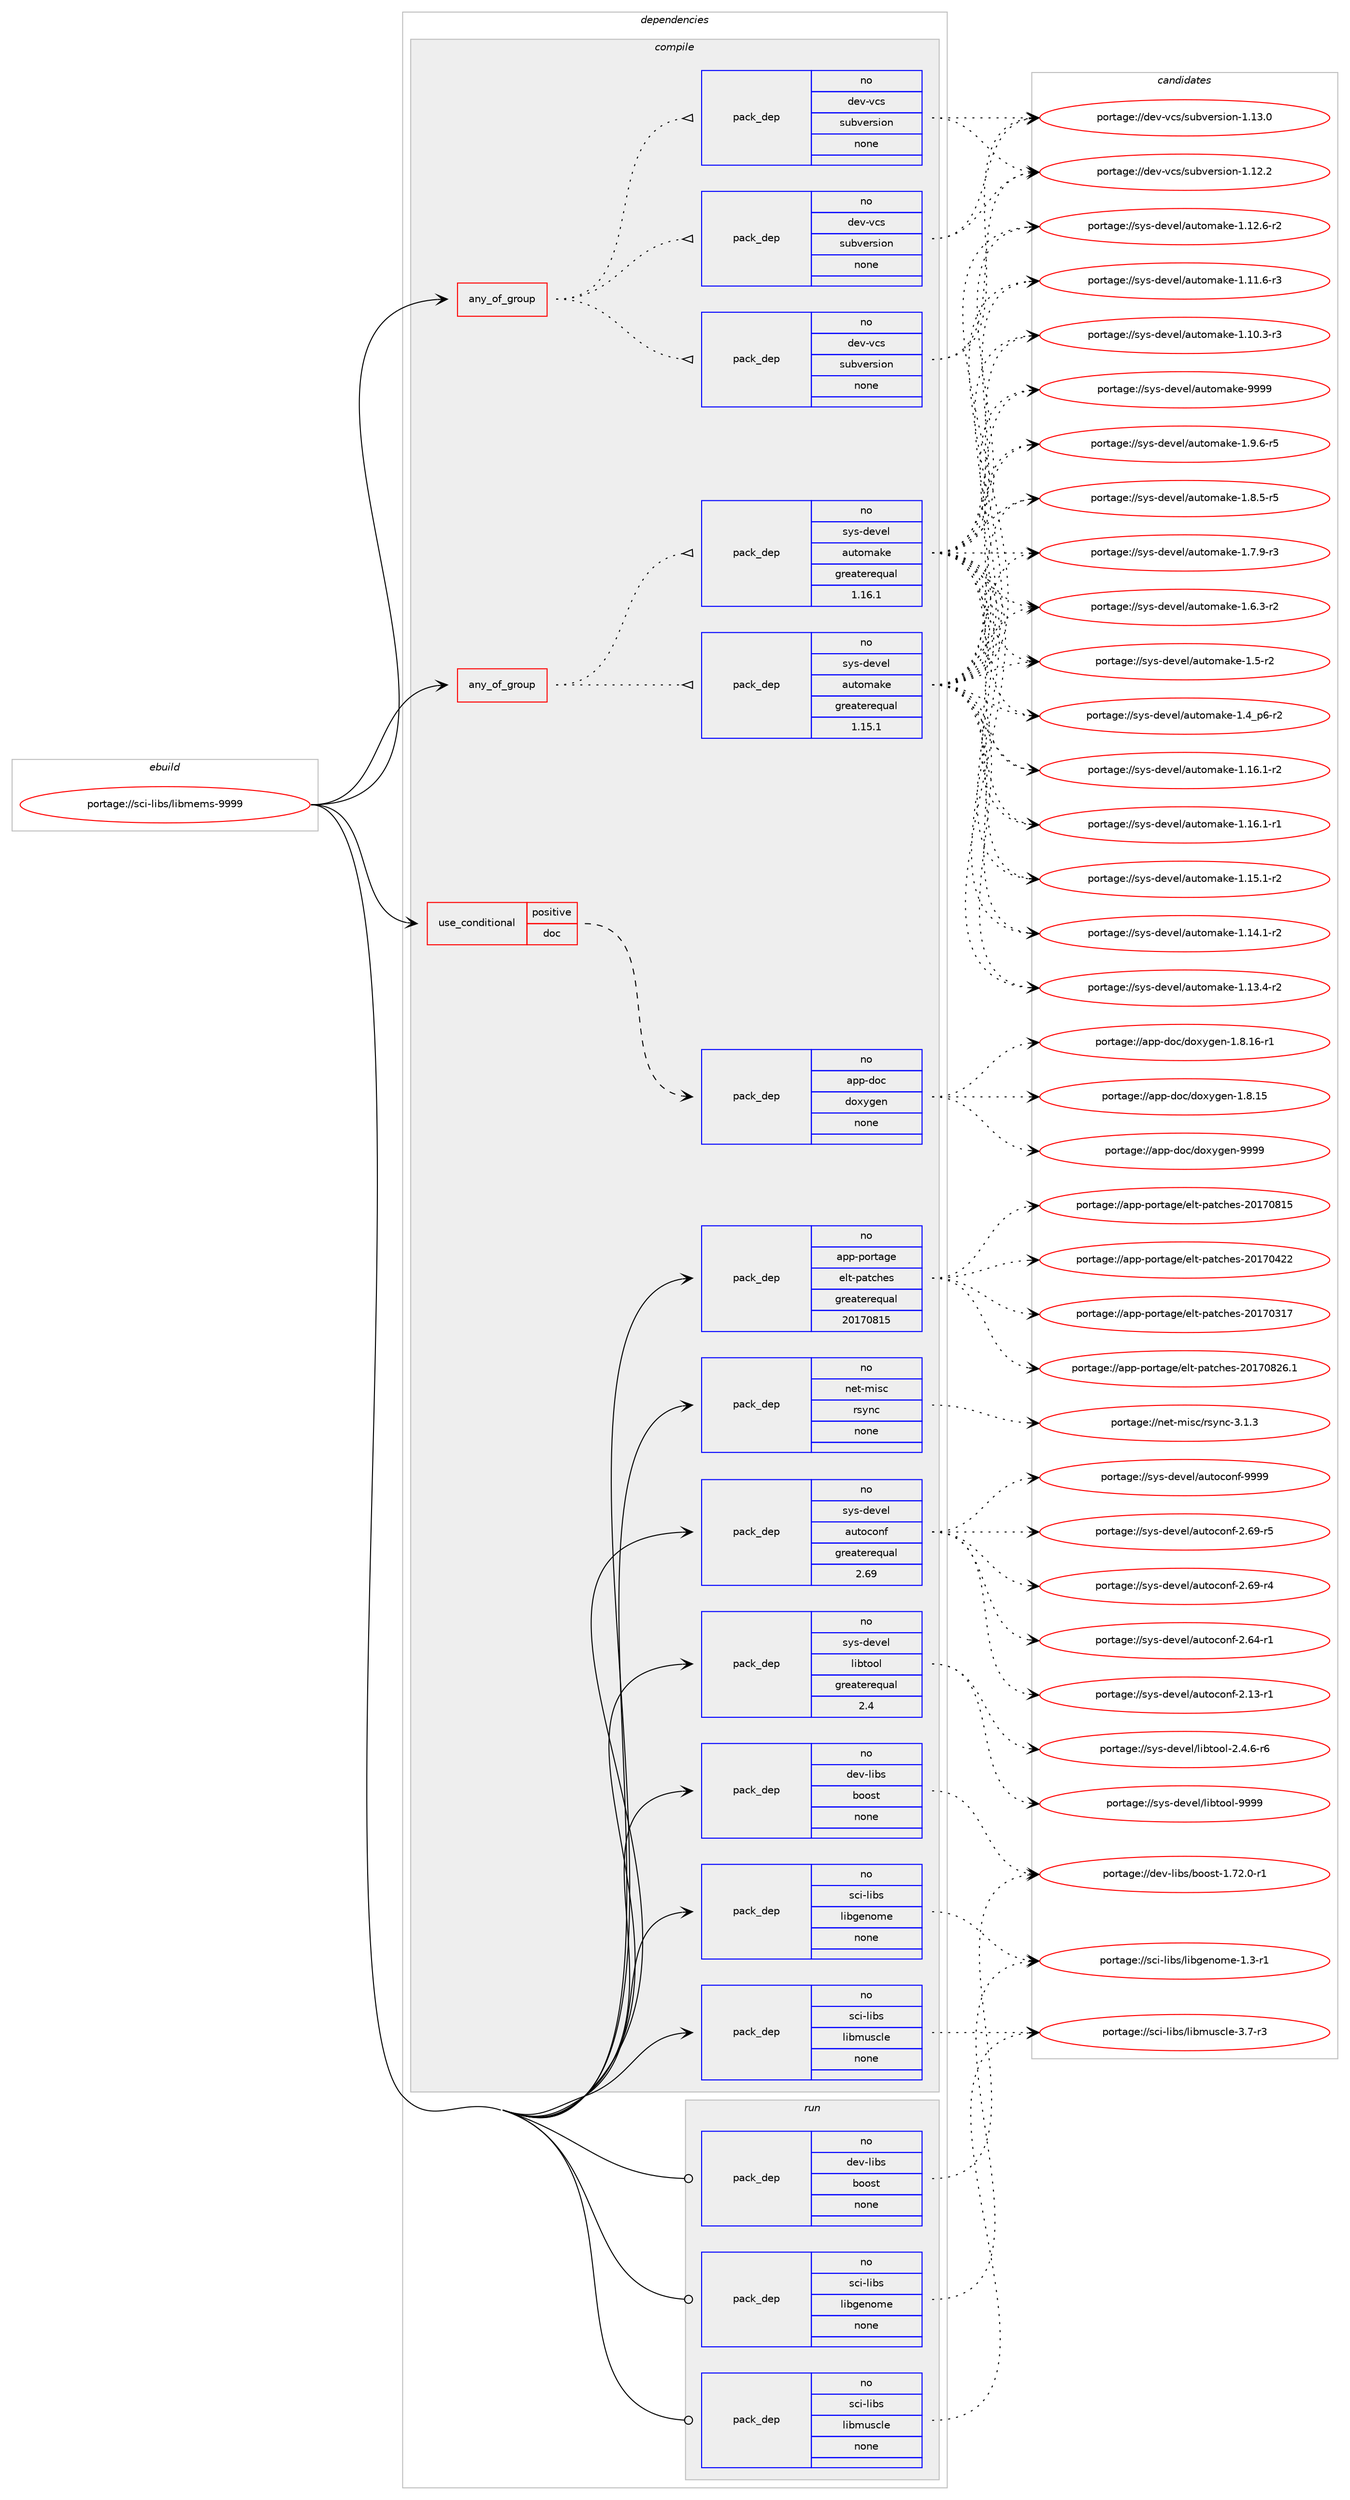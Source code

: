 digraph prolog {

# *************
# Graph options
# *************

newrank=true;
concentrate=true;
compound=true;
graph [rankdir=LR,fontname=Helvetica,fontsize=10,ranksep=1.5];#, ranksep=2.5, nodesep=0.2];
edge  [arrowhead=vee];
node  [fontname=Helvetica,fontsize=10];

# **********
# The ebuild
# **********

subgraph cluster_leftcol {
color=gray;
rank=same;
label=<<i>ebuild</i>>;
id [label="portage://sci-libs/libmems-9999", color=red, width=4, href="../sci-libs/libmems-9999.svg"];
}

# ****************
# The dependencies
# ****************

subgraph cluster_midcol {
color=gray;
label=<<i>dependencies</i>>;
subgraph cluster_compile {
fillcolor="#eeeeee";
style=filled;
label=<<i>compile</i>>;
subgraph any1428 {
dependency88142 [label=<<TABLE BORDER="0" CELLBORDER="1" CELLSPACING="0" CELLPADDING="4"><TR><TD CELLPADDING="10">any_of_group</TD></TR></TABLE>>, shape=none, color=red];subgraph pack68955 {
dependency88143 [label=<<TABLE BORDER="0" CELLBORDER="1" CELLSPACING="0" CELLPADDING="4" WIDTH="220"><TR><TD ROWSPAN="6" CELLPADDING="30">pack_dep</TD></TR><TR><TD WIDTH="110">no</TD></TR><TR><TD>dev-vcs</TD></TR><TR><TD>subversion</TD></TR><TR><TD>none</TD></TR><TR><TD></TD></TR></TABLE>>, shape=none, color=blue];
}
dependency88142:e -> dependency88143:w [weight=20,style="dotted",arrowhead="oinv"];
subgraph pack68956 {
dependency88144 [label=<<TABLE BORDER="0" CELLBORDER="1" CELLSPACING="0" CELLPADDING="4" WIDTH="220"><TR><TD ROWSPAN="6" CELLPADDING="30">pack_dep</TD></TR><TR><TD WIDTH="110">no</TD></TR><TR><TD>dev-vcs</TD></TR><TR><TD>subversion</TD></TR><TR><TD>none</TD></TR><TR><TD></TD></TR></TABLE>>, shape=none, color=blue];
}
dependency88142:e -> dependency88144:w [weight=20,style="dotted",arrowhead="oinv"];
subgraph pack68957 {
dependency88145 [label=<<TABLE BORDER="0" CELLBORDER="1" CELLSPACING="0" CELLPADDING="4" WIDTH="220"><TR><TD ROWSPAN="6" CELLPADDING="30">pack_dep</TD></TR><TR><TD WIDTH="110">no</TD></TR><TR><TD>dev-vcs</TD></TR><TR><TD>subversion</TD></TR><TR><TD>none</TD></TR><TR><TD></TD></TR></TABLE>>, shape=none, color=blue];
}
dependency88142:e -> dependency88145:w [weight=20,style="dotted",arrowhead="oinv"];
}
id:e -> dependency88142:w [weight=20,style="solid",arrowhead="vee"];
subgraph any1429 {
dependency88146 [label=<<TABLE BORDER="0" CELLBORDER="1" CELLSPACING="0" CELLPADDING="4"><TR><TD CELLPADDING="10">any_of_group</TD></TR></TABLE>>, shape=none, color=red];subgraph pack68958 {
dependency88147 [label=<<TABLE BORDER="0" CELLBORDER="1" CELLSPACING="0" CELLPADDING="4" WIDTH="220"><TR><TD ROWSPAN="6" CELLPADDING="30">pack_dep</TD></TR><TR><TD WIDTH="110">no</TD></TR><TR><TD>sys-devel</TD></TR><TR><TD>automake</TD></TR><TR><TD>greaterequal</TD></TR><TR><TD>1.16.1</TD></TR></TABLE>>, shape=none, color=blue];
}
dependency88146:e -> dependency88147:w [weight=20,style="dotted",arrowhead="oinv"];
subgraph pack68959 {
dependency88148 [label=<<TABLE BORDER="0" CELLBORDER="1" CELLSPACING="0" CELLPADDING="4" WIDTH="220"><TR><TD ROWSPAN="6" CELLPADDING="30">pack_dep</TD></TR><TR><TD WIDTH="110">no</TD></TR><TR><TD>sys-devel</TD></TR><TR><TD>automake</TD></TR><TR><TD>greaterequal</TD></TR><TR><TD>1.15.1</TD></TR></TABLE>>, shape=none, color=blue];
}
dependency88146:e -> dependency88148:w [weight=20,style="dotted",arrowhead="oinv"];
}
id:e -> dependency88146:w [weight=20,style="solid",arrowhead="vee"];
subgraph cond17675 {
dependency88149 [label=<<TABLE BORDER="0" CELLBORDER="1" CELLSPACING="0" CELLPADDING="4"><TR><TD ROWSPAN="3" CELLPADDING="10">use_conditional</TD></TR><TR><TD>positive</TD></TR><TR><TD>doc</TD></TR></TABLE>>, shape=none, color=red];
subgraph pack68960 {
dependency88150 [label=<<TABLE BORDER="0" CELLBORDER="1" CELLSPACING="0" CELLPADDING="4" WIDTH="220"><TR><TD ROWSPAN="6" CELLPADDING="30">pack_dep</TD></TR><TR><TD WIDTH="110">no</TD></TR><TR><TD>app-doc</TD></TR><TR><TD>doxygen</TD></TR><TR><TD>none</TD></TR><TR><TD></TD></TR></TABLE>>, shape=none, color=blue];
}
dependency88149:e -> dependency88150:w [weight=20,style="dashed",arrowhead="vee"];
}
id:e -> dependency88149:w [weight=20,style="solid",arrowhead="vee"];
subgraph pack68961 {
dependency88151 [label=<<TABLE BORDER="0" CELLBORDER="1" CELLSPACING="0" CELLPADDING="4" WIDTH="220"><TR><TD ROWSPAN="6" CELLPADDING="30">pack_dep</TD></TR><TR><TD WIDTH="110">no</TD></TR><TR><TD>app-portage</TD></TR><TR><TD>elt-patches</TD></TR><TR><TD>greaterequal</TD></TR><TR><TD>20170815</TD></TR></TABLE>>, shape=none, color=blue];
}
id:e -> dependency88151:w [weight=20,style="solid",arrowhead="vee"];
subgraph pack68962 {
dependency88152 [label=<<TABLE BORDER="0" CELLBORDER="1" CELLSPACING="0" CELLPADDING="4" WIDTH="220"><TR><TD ROWSPAN="6" CELLPADDING="30">pack_dep</TD></TR><TR><TD WIDTH="110">no</TD></TR><TR><TD>dev-libs</TD></TR><TR><TD>boost</TD></TR><TR><TD>none</TD></TR><TR><TD></TD></TR></TABLE>>, shape=none, color=blue];
}
id:e -> dependency88152:w [weight=20,style="solid",arrowhead="vee"];
subgraph pack68963 {
dependency88153 [label=<<TABLE BORDER="0" CELLBORDER="1" CELLSPACING="0" CELLPADDING="4" WIDTH="220"><TR><TD ROWSPAN="6" CELLPADDING="30">pack_dep</TD></TR><TR><TD WIDTH="110">no</TD></TR><TR><TD>net-misc</TD></TR><TR><TD>rsync</TD></TR><TR><TD>none</TD></TR><TR><TD></TD></TR></TABLE>>, shape=none, color=blue];
}
id:e -> dependency88153:w [weight=20,style="solid",arrowhead="vee"];
subgraph pack68964 {
dependency88154 [label=<<TABLE BORDER="0" CELLBORDER="1" CELLSPACING="0" CELLPADDING="4" WIDTH="220"><TR><TD ROWSPAN="6" CELLPADDING="30">pack_dep</TD></TR><TR><TD WIDTH="110">no</TD></TR><TR><TD>sci-libs</TD></TR><TR><TD>libgenome</TD></TR><TR><TD>none</TD></TR><TR><TD></TD></TR></TABLE>>, shape=none, color=blue];
}
id:e -> dependency88154:w [weight=20,style="solid",arrowhead="vee"];
subgraph pack68965 {
dependency88155 [label=<<TABLE BORDER="0" CELLBORDER="1" CELLSPACING="0" CELLPADDING="4" WIDTH="220"><TR><TD ROWSPAN="6" CELLPADDING="30">pack_dep</TD></TR><TR><TD WIDTH="110">no</TD></TR><TR><TD>sci-libs</TD></TR><TR><TD>libmuscle</TD></TR><TR><TD>none</TD></TR><TR><TD></TD></TR></TABLE>>, shape=none, color=blue];
}
id:e -> dependency88155:w [weight=20,style="solid",arrowhead="vee"];
subgraph pack68966 {
dependency88156 [label=<<TABLE BORDER="0" CELLBORDER="1" CELLSPACING="0" CELLPADDING="4" WIDTH="220"><TR><TD ROWSPAN="6" CELLPADDING="30">pack_dep</TD></TR><TR><TD WIDTH="110">no</TD></TR><TR><TD>sys-devel</TD></TR><TR><TD>autoconf</TD></TR><TR><TD>greaterequal</TD></TR><TR><TD>2.69</TD></TR></TABLE>>, shape=none, color=blue];
}
id:e -> dependency88156:w [weight=20,style="solid",arrowhead="vee"];
subgraph pack68967 {
dependency88157 [label=<<TABLE BORDER="0" CELLBORDER="1" CELLSPACING="0" CELLPADDING="4" WIDTH="220"><TR><TD ROWSPAN="6" CELLPADDING="30">pack_dep</TD></TR><TR><TD WIDTH="110">no</TD></TR><TR><TD>sys-devel</TD></TR><TR><TD>libtool</TD></TR><TR><TD>greaterequal</TD></TR><TR><TD>2.4</TD></TR></TABLE>>, shape=none, color=blue];
}
id:e -> dependency88157:w [weight=20,style="solid",arrowhead="vee"];
}
subgraph cluster_compileandrun {
fillcolor="#eeeeee";
style=filled;
label=<<i>compile and run</i>>;
}
subgraph cluster_run {
fillcolor="#eeeeee";
style=filled;
label=<<i>run</i>>;
subgraph pack68968 {
dependency88158 [label=<<TABLE BORDER="0" CELLBORDER="1" CELLSPACING="0" CELLPADDING="4" WIDTH="220"><TR><TD ROWSPAN="6" CELLPADDING="30">pack_dep</TD></TR><TR><TD WIDTH="110">no</TD></TR><TR><TD>dev-libs</TD></TR><TR><TD>boost</TD></TR><TR><TD>none</TD></TR><TR><TD></TD></TR></TABLE>>, shape=none, color=blue];
}
id:e -> dependency88158:w [weight=20,style="solid",arrowhead="odot"];
subgraph pack68969 {
dependency88159 [label=<<TABLE BORDER="0" CELLBORDER="1" CELLSPACING="0" CELLPADDING="4" WIDTH="220"><TR><TD ROWSPAN="6" CELLPADDING="30">pack_dep</TD></TR><TR><TD WIDTH="110">no</TD></TR><TR><TD>sci-libs</TD></TR><TR><TD>libgenome</TD></TR><TR><TD>none</TD></TR><TR><TD></TD></TR></TABLE>>, shape=none, color=blue];
}
id:e -> dependency88159:w [weight=20,style="solid",arrowhead="odot"];
subgraph pack68970 {
dependency88160 [label=<<TABLE BORDER="0" CELLBORDER="1" CELLSPACING="0" CELLPADDING="4" WIDTH="220"><TR><TD ROWSPAN="6" CELLPADDING="30">pack_dep</TD></TR><TR><TD WIDTH="110">no</TD></TR><TR><TD>sci-libs</TD></TR><TR><TD>libmuscle</TD></TR><TR><TD>none</TD></TR><TR><TD></TD></TR></TABLE>>, shape=none, color=blue];
}
id:e -> dependency88160:w [weight=20,style="solid",arrowhead="odot"];
}
}

# **************
# The candidates
# **************

subgraph cluster_choices {
rank=same;
color=gray;
label=<<i>candidates</i>>;

subgraph choice68955 {
color=black;
nodesep=1;
choice1001011184511899115471151179811810111411510511111045494649514648 [label="portage://dev-vcs/subversion-1.13.0", color=red, width=4,href="../dev-vcs/subversion-1.13.0.svg"];
choice1001011184511899115471151179811810111411510511111045494649504650 [label="portage://dev-vcs/subversion-1.12.2", color=red, width=4,href="../dev-vcs/subversion-1.12.2.svg"];
dependency88143:e -> choice1001011184511899115471151179811810111411510511111045494649514648:w [style=dotted,weight="100"];
dependency88143:e -> choice1001011184511899115471151179811810111411510511111045494649504650:w [style=dotted,weight="100"];
}
subgraph choice68956 {
color=black;
nodesep=1;
choice1001011184511899115471151179811810111411510511111045494649514648 [label="portage://dev-vcs/subversion-1.13.0", color=red, width=4,href="../dev-vcs/subversion-1.13.0.svg"];
choice1001011184511899115471151179811810111411510511111045494649504650 [label="portage://dev-vcs/subversion-1.12.2", color=red, width=4,href="../dev-vcs/subversion-1.12.2.svg"];
dependency88144:e -> choice1001011184511899115471151179811810111411510511111045494649514648:w [style=dotted,weight="100"];
dependency88144:e -> choice1001011184511899115471151179811810111411510511111045494649504650:w [style=dotted,weight="100"];
}
subgraph choice68957 {
color=black;
nodesep=1;
choice1001011184511899115471151179811810111411510511111045494649514648 [label="portage://dev-vcs/subversion-1.13.0", color=red, width=4,href="../dev-vcs/subversion-1.13.0.svg"];
choice1001011184511899115471151179811810111411510511111045494649504650 [label="portage://dev-vcs/subversion-1.12.2", color=red, width=4,href="../dev-vcs/subversion-1.12.2.svg"];
dependency88145:e -> choice1001011184511899115471151179811810111411510511111045494649514648:w [style=dotted,weight="100"];
dependency88145:e -> choice1001011184511899115471151179811810111411510511111045494649504650:w [style=dotted,weight="100"];
}
subgraph choice68958 {
color=black;
nodesep=1;
choice115121115451001011181011084797117116111109971071014557575757 [label="portage://sys-devel/automake-9999", color=red, width=4,href="../sys-devel/automake-9999.svg"];
choice115121115451001011181011084797117116111109971071014549465746544511453 [label="portage://sys-devel/automake-1.9.6-r5", color=red, width=4,href="../sys-devel/automake-1.9.6-r5.svg"];
choice115121115451001011181011084797117116111109971071014549465646534511453 [label="portage://sys-devel/automake-1.8.5-r5", color=red, width=4,href="../sys-devel/automake-1.8.5-r5.svg"];
choice115121115451001011181011084797117116111109971071014549465546574511451 [label="portage://sys-devel/automake-1.7.9-r3", color=red, width=4,href="../sys-devel/automake-1.7.9-r3.svg"];
choice115121115451001011181011084797117116111109971071014549465446514511450 [label="portage://sys-devel/automake-1.6.3-r2", color=red, width=4,href="../sys-devel/automake-1.6.3-r2.svg"];
choice11512111545100101118101108479711711611110997107101454946534511450 [label="portage://sys-devel/automake-1.5-r2", color=red, width=4,href="../sys-devel/automake-1.5-r2.svg"];
choice115121115451001011181011084797117116111109971071014549465295112544511450 [label="portage://sys-devel/automake-1.4_p6-r2", color=red, width=4,href="../sys-devel/automake-1.4_p6-r2.svg"];
choice11512111545100101118101108479711711611110997107101454946495446494511450 [label="portage://sys-devel/automake-1.16.1-r2", color=red, width=4,href="../sys-devel/automake-1.16.1-r2.svg"];
choice11512111545100101118101108479711711611110997107101454946495446494511449 [label="portage://sys-devel/automake-1.16.1-r1", color=red, width=4,href="../sys-devel/automake-1.16.1-r1.svg"];
choice11512111545100101118101108479711711611110997107101454946495346494511450 [label="portage://sys-devel/automake-1.15.1-r2", color=red, width=4,href="../sys-devel/automake-1.15.1-r2.svg"];
choice11512111545100101118101108479711711611110997107101454946495246494511450 [label="portage://sys-devel/automake-1.14.1-r2", color=red, width=4,href="../sys-devel/automake-1.14.1-r2.svg"];
choice11512111545100101118101108479711711611110997107101454946495146524511450 [label="portage://sys-devel/automake-1.13.4-r2", color=red, width=4,href="../sys-devel/automake-1.13.4-r2.svg"];
choice11512111545100101118101108479711711611110997107101454946495046544511450 [label="portage://sys-devel/automake-1.12.6-r2", color=red, width=4,href="../sys-devel/automake-1.12.6-r2.svg"];
choice11512111545100101118101108479711711611110997107101454946494946544511451 [label="portage://sys-devel/automake-1.11.6-r3", color=red, width=4,href="../sys-devel/automake-1.11.6-r3.svg"];
choice11512111545100101118101108479711711611110997107101454946494846514511451 [label="portage://sys-devel/automake-1.10.3-r3", color=red, width=4,href="../sys-devel/automake-1.10.3-r3.svg"];
dependency88147:e -> choice115121115451001011181011084797117116111109971071014557575757:w [style=dotted,weight="100"];
dependency88147:e -> choice115121115451001011181011084797117116111109971071014549465746544511453:w [style=dotted,weight="100"];
dependency88147:e -> choice115121115451001011181011084797117116111109971071014549465646534511453:w [style=dotted,weight="100"];
dependency88147:e -> choice115121115451001011181011084797117116111109971071014549465546574511451:w [style=dotted,weight="100"];
dependency88147:e -> choice115121115451001011181011084797117116111109971071014549465446514511450:w [style=dotted,weight="100"];
dependency88147:e -> choice11512111545100101118101108479711711611110997107101454946534511450:w [style=dotted,weight="100"];
dependency88147:e -> choice115121115451001011181011084797117116111109971071014549465295112544511450:w [style=dotted,weight="100"];
dependency88147:e -> choice11512111545100101118101108479711711611110997107101454946495446494511450:w [style=dotted,weight="100"];
dependency88147:e -> choice11512111545100101118101108479711711611110997107101454946495446494511449:w [style=dotted,weight="100"];
dependency88147:e -> choice11512111545100101118101108479711711611110997107101454946495346494511450:w [style=dotted,weight="100"];
dependency88147:e -> choice11512111545100101118101108479711711611110997107101454946495246494511450:w [style=dotted,weight="100"];
dependency88147:e -> choice11512111545100101118101108479711711611110997107101454946495146524511450:w [style=dotted,weight="100"];
dependency88147:e -> choice11512111545100101118101108479711711611110997107101454946495046544511450:w [style=dotted,weight="100"];
dependency88147:e -> choice11512111545100101118101108479711711611110997107101454946494946544511451:w [style=dotted,weight="100"];
dependency88147:e -> choice11512111545100101118101108479711711611110997107101454946494846514511451:w [style=dotted,weight="100"];
}
subgraph choice68959 {
color=black;
nodesep=1;
choice115121115451001011181011084797117116111109971071014557575757 [label="portage://sys-devel/automake-9999", color=red, width=4,href="../sys-devel/automake-9999.svg"];
choice115121115451001011181011084797117116111109971071014549465746544511453 [label="portage://sys-devel/automake-1.9.6-r5", color=red, width=4,href="../sys-devel/automake-1.9.6-r5.svg"];
choice115121115451001011181011084797117116111109971071014549465646534511453 [label="portage://sys-devel/automake-1.8.5-r5", color=red, width=4,href="../sys-devel/automake-1.8.5-r5.svg"];
choice115121115451001011181011084797117116111109971071014549465546574511451 [label="portage://sys-devel/automake-1.7.9-r3", color=red, width=4,href="../sys-devel/automake-1.7.9-r3.svg"];
choice115121115451001011181011084797117116111109971071014549465446514511450 [label="portage://sys-devel/automake-1.6.3-r2", color=red, width=4,href="../sys-devel/automake-1.6.3-r2.svg"];
choice11512111545100101118101108479711711611110997107101454946534511450 [label="portage://sys-devel/automake-1.5-r2", color=red, width=4,href="../sys-devel/automake-1.5-r2.svg"];
choice115121115451001011181011084797117116111109971071014549465295112544511450 [label="portage://sys-devel/automake-1.4_p6-r2", color=red, width=4,href="../sys-devel/automake-1.4_p6-r2.svg"];
choice11512111545100101118101108479711711611110997107101454946495446494511450 [label="portage://sys-devel/automake-1.16.1-r2", color=red, width=4,href="../sys-devel/automake-1.16.1-r2.svg"];
choice11512111545100101118101108479711711611110997107101454946495446494511449 [label="portage://sys-devel/automake-1.16.1-r1", color=red, width=4,href="../sys-devel/automake-1.16.1-r1.svg"];
choice11512111545100101118101108479711711611110997107101454946495346494511450 [label="portage://sys-devel/automake-1.15.1-r2", color=red, width=4,href="../sys-devel/automake-1.15.1-r2.svg"];
choice11512111545100101118101108479711711611110997107101454946495246494511450 [label="portage://sys-devel/automake-1.14.1-r2", color=red, width=4,href="../sys-devel/automake-1.14.1-r2.svg"];
choice11512111545100101118101108479711711611110997107101454946495146524511450 [label="portage://sys-devel/automake-1.13.4-r2", color=red, width=4,href="../sys-devel/automake-1.13.4-r2.svg"];
choice11512111545100101118101108479711711611110997107101454946495046544511450 [label="portage://sys-devel/automake-1.12.6-r2", color=red, width=4,href="../sys-devel/automake-1.12.6-r2.svg"];
choice11512111545100101118101108479711711611110997107101454946494946544511451 [label="portage://sys-devel/automake-1.11.6-r3", color=red, width=4,href="../sys-devel/automake-1.11.6-r3.svg"];
choice11512111545100101118101108479711711611110997107101454946494846514511451 [label="portage://sys-devel/automake-1.10.3-r3", color=red, width=4,href="../sys-devel/automake-1.10.3-r3.svg"];
dependency88148:e -> choice115121115451001011181011084797117116111109971071014557575757:w [style=dotted,weight="100"];
dependency88148:e -> choice115121115451001011181011084797117116111109971071014549465746544511453:w [style=dotted,weight="100"];
dependency88148:e -> choice115121115451001011181011084797117116111109971071014549465646534511453:w [style=dotted,weight="100"];
dependency88148:e -> choice115121115451001011181011084797117116111109971071014549465546574511451:w [style=dotted,weight="100"];
dependency88148:e -> choice115121115451001011181011084797117116111109971071014549465446514511450:w [style=dotted,weight="100"];
dependency88148:e -> choice11512111545100101118101108479711711611110997107101454946534511450:w [style=dotted,weight="100"];
dependency88148:e -> choice115121115451001011181011084797117116111109971071014549465295112544511450:w [style=dotted,weight="100"];
dependency88148:e -> choice11512111545100101118101108479711711611110997107101454946495446494511450:w [style=dotted,weight="100"];
dependency88148:e -> choice11512111545100101118101108479711711611110997107101454946495446494511449:w [style=dotted,weight="100"];
dependency88148:e -> choice11512111545100101118101108479711711611110997107101454946495346494511450:w [style=dotted,weight="100"];
dependency88148:e -> choice11512111545100101118101108479711711611110997107101454946495246494511450:w [style=dotted,weight="100"];
dependency88148:e -> choice11512111545100101118101108479711711611110997107101454946495146524511450:w [style=dotted,weight="100"];
dependency88148:e -> choice11512111545100101118101108479711711611110997107101454946495046544511450:w [style=dotted,weight="100"];
dependency88148:e -> choice11512111545100101118101108479711711611110997107101454946494946544511451:w [style=dotted,weight="100"];
dependency88148:e -> choice11512111545100101118101108479711711611110997107101454946494846514511451:w [style=dotted,weight="100"];
}
subgraph choice68960 {
color=black;
nodesep=1;
choice971121124510011199471001111201211031011104557575757 [label="portage://app-doc/doxygen-9999", color=red, width=4,href="../app-doc/doxygen-9999.svg"];
choice97112112451001119947100111120121103101110454946564649544511449 [label="portage://app-doc/doxygen-1.8.16-r1", color=red, width=4,href="../app-doc/doxygen-1.8.16-r1.svg"];
choice9711211245100111994710011112012110310111045494656464953 [label="portage://app-doc/doxygen-1.8.15", color=red, width=4,href="../app-doc/doxygen-1.8.15.svg"];
dependency88150:e -> choice971121124510011199471001111201211031011104557575757:w [style=dotted,weight="100"];
dependency88150:e -> choice97112112451001119947100111120121103101110454946564649544511449:w [style=dotted,weight="100"];
dependency88150:e -> choice9711211245100111994710011112012110310111045494656464953:w [style=dotted,weight="100"];
}
subgraph choice68961 {
color=black;
nodesep=1;
choice971121124511211111411697103101471011081164511297116991041011154550484955485650544649 [label="portage://app-portage/elt-patches-20170826.1", color=red, width=4,href="../app-portage/elt-patches-20170826.1.svg"];
choice97112112451121111141169710310147101108116451129711699104101115455048495548564953 [label="portage://app-portage/elt-patches-20170815", color=red, width=4,href="../app-portage/elt-patches-20170815.svg"];
choice97112112451121111141169710310147101108116451129711699104101115455048495548525050 [label="portage://app-portage/elt-patches-20170422", color=red, width=4,href="../app-portage/elt-patches-20170422.svg"];
choice97112112451121111141169710310147101108116451129711699104101115455048495548514955 [label="portage://app-portage/elt-patches-20170317", color=red, width=4,href="../app-portage/elt-patches-20170317.svg"];
dependency88151:e -> choice971121124511211111411697103101471011081164511297116991041011154550484955485650544649:w [style=dotted,weight="100"];
dependency88151:e -> choice97112112451121111141169710310147101108116451129711699104101115455048495548564953:w [style=dotted,weight="100"];
dependency88151:e -> choice97112112451121111141169710310147101108116451129711699104101115455048495548525050:w [style=dotted,weight="100"];
dependency88151:e -> choice97112112451121111141169710310147101108116451129711699104101115455048495548514955:w [style=dotted,weight="100"];
}
subgraph choice68962 {
color=black;
nodesep=1;
choice10010111845108105981154798111111115116454946555046484511449 [label="portage://dev-libs/boost-1.72.0-r1", color=red, width=4,href="../dev-libs/boost-1.72.0-r1.svg"];
dependency88152:e -> choice10010111845108105981154798111111115116454946555046484511449:w [style=dotted,weight="100"];
}
subgraph choice68963 {
color=black;
nodesep=1;
choice11010111645109105115994711411512111099455146494651 [label="portage://net-misc/rsync-3.1.3", color=red, width=4,href="../net-misc/rsync-3.1.3.svg"];
dependency88153:e -> choice11010111645109105115994711411512111099455146494651:w [style=dotted,weight="100"];
}
subgraph choice68964 {
color=black;
nodesep=1;
choice1159910545108105981154710810598103101110111109101454946514511449 [label="portage://sci-libs/libgenome-1.3-r1", color=red, width=4,href="../sci-libs/libgenome-1.3-r1.svg"];
dependency88154:e -> choice1159910545108105981154710810598103101110111109101454946514511449:w [style=dotted,weight="100"];
}
subgraph choice68965 {
color=black;
nodesep=1;
choice115991054510810598115471081059810911711599108101455146554511451 [label="portage://sci-libs/libmuscle-3.7-r3", color=red, width=4,href="../sci-libs/libmuscle-3.7-r3.svg"];
dependency88155:e -> choice115991054510810598115471081059810911711599108101455146554511451:w [style=dotted,weight="100"];
}
subgraph choice68966 {
color=black;
nodesep=1;
choice115121115451001011181011084797117116111991111101024557575757 [label="portage://sys-devel/autoconf-9999", color=red, width=4,href="../sys-devel/autoconf-9999.svg"];
choice1151211154510010111810110847971171161119911111010245504654574511453 [label="portage://sys-devel/autoconf-2.69-r5", color=red, width=4,href="../sys-devel/autoconf-2.69-r5.svg"];
choice1151211154510010111810110847971171161119911111010245504654574511452 [label="portage://sys-devel/autoconf-2.69-r4", color=red, width=4,href="../sys-devel/autoconf-2.69-r4.svg"];
choice1151211154510010111810110847971171161119911111010245504654524511449 [label="portage://sys-devel/autoconf-2.64-r1", color=red, width=4,href="../sys-devel/autoconf-2.64-r1.svg"];
choice1151211154510010111810110847971171161119911111010245504649514511449 [label="portage://sys-devel/autoconf-2.13-r1", color=red, width=4,href="../sys-devel/autoconf-2.13-r1.svg"];
dependency88156:e -> choice115121115451001011181011084797117116111991111101024557575757:w [style=dotted,weight="100"];
dependency88156:e -> choice1151211154510010111810110847971171161119911111010245504654574511453:w [style=dotted,weight="100"];
dependency88156:e -> choice1151211154510010111810110847971171161119911111010245504654574511452:w [style=dotted,weight="100"];
dependency88156:e -> choice1151211154510010111810110847971171161119911111010245504654524511449:w [style=dotted,weight="100"];
dependency88156:e -> choice1151211154510010111810110847971171161119911111010245504649514511449:w [style=dotted,weight="100"];
}
subgraph choice68967 {
color=black;
nodesep=1;
choice1151211154510010111810110847108105981161111111084557575757 [label="portage://sys-devel/libtool-9999", color=red, width=4,href="../sys-devel/libtool-9999.svg"];
choice1151211154510010111810110847108105981161111111084550465246544511454 [label="portage://sys-devel/libtool-2.4.6-r6", color=red, width=4,href="../sys-devel/libtool-2.4.6-r6.svg"];
dependency88157:e -> choice1151211154510010111810110847108105981161111111084557575757:w [style=dotted,weight="100"];
dependency88157:e -> choice1151211154510010111810110847108105981161111111084550465246544511454:w [style=dotted,weight="100"];
}
subgraph choice68968 {
color=black;
nodesep=1;
choice10010111845108105981154798111111115116454946555046484511449 [label="portage://dev-libs/boost-1.72.0-r1", color=red, width=4,href="../dev-libs/boost-1.72.0-r1.svg"];
dependency88158:e -> choice10010111845108105981154798111111115116454946555046484511449:w [style=dotted,weight="100"];
}
subgraph choice68969 {
color=black;
nodesep=1;
choice1159910545108105981154710810598103101110111109101454946514511449 [label="portage://sci-libs/libgenome-1.3-r1", color=red, width=4,href="../sci-libs/libgenome-1.3-r1.svg"];
dependency88159:e -> choice1159910545108105981154710810598103101110111109101454946514511449:w [style=dotted,weight="100"];
}
subgraph choice68970 {
color=black;
nodesep=1;
choice115991054510810598115471081059810911711599108101455146554511451 [label="portage://sci-libs/libmuscle-3.7-r3", color=red, width=4,href="../sci-libs/libmuscle-3.7-r3.svg"];
dependency88160:e -> choice115991054510810598115471081059810911711599108101455146554511451:w [style=dotted,weight="100"];
}
}

}
